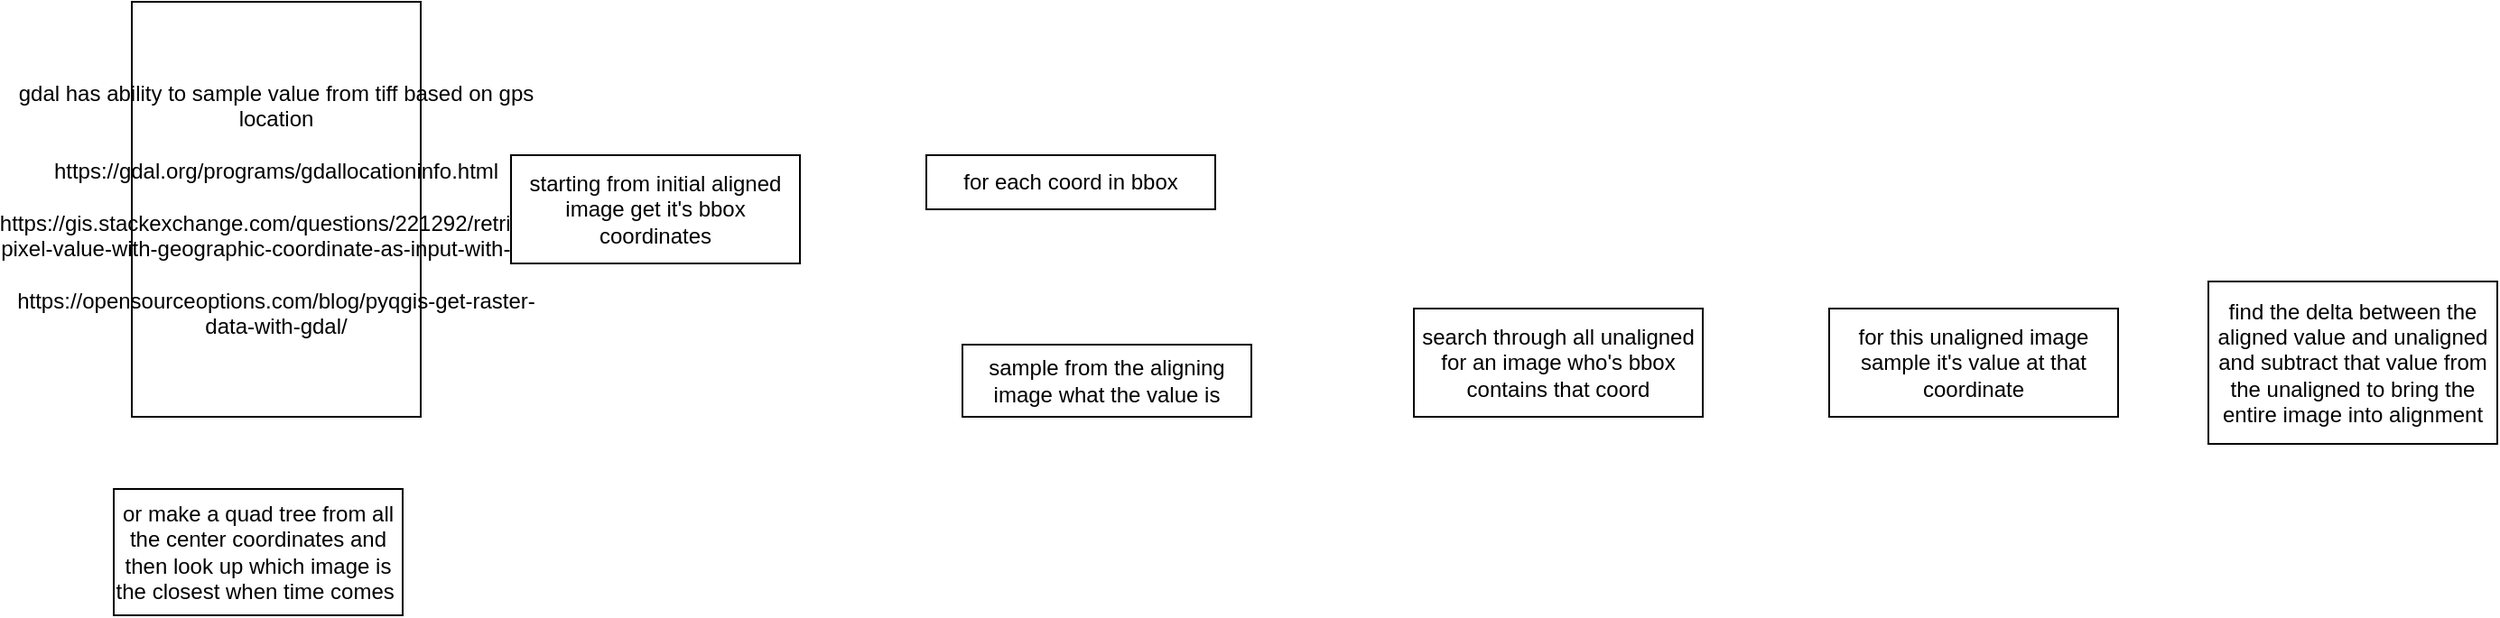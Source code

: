 <mxfile version="21.6.2" type="github">
  <diagram name="Page-1" id="pgbQvvDMkWVgytZyrWOZ">
    <mxGraphModel dx="1364" dy="766" grid="1" gridSize="10" guides="1" tooltips="1" connect="1" arrows="1" fold="1" page="1" pageScale="1" pageWidth="850" pageHeight="1100" math="0" shadow="0">
      <root>
        <mxCell id="0" />
        <mxCell id="1" parent="0" />
        <mxCell id="Y5qJZKl1_hITERiEZTMc-1" value="&lt;div&gt;gdal has ability to sample value from tiff based on gps location&lt;/div&gt;&lt;div&gt;&lt;br&gt;&lt;/div&gt;&lt;div&gt;https://gdal.org/programs/gdallocationinfo.html&lt;/div&gt;&lt;div&gt;&lt;br&gt;&lt;/div&gt;&lt;div&gt;https://gis.stackexchange.com/questions/221292/retrieve-pixel-value-with-geographic-coordinate-as-input-with-gdal&lt;/div&gt;&lt;div&gt;&lt;br&gt;&lt;/div&gt;&lt;div&gt;https://opensourceoptions.com/blog/pyqgis-get-raster-data-with-gdal/&lt;br&gt;&lt;/div&gt;" style="rounded=0;whiteSpace=wrap;html=1;resizeHeight=1;fixedWidth=1;autosize=1;" vertex="1" parent="1">
          <mxGeometry x="340" y="280" width="160" height="230" as="geometry" />
        </mxCell>
        <mxCell id="Y5qJZKl1_hITERiEZTMc-2" value="&lt;div&gt;starting from initial aligned image get it&#39;s bbox coordinates&lt;br&gt;&lt;/div&gt;" style="rounded=0;whiteSpace=wrap;html=1;resizeHeight=1;fixedWidth=1;autosize=1;" vertex="1" parent="1">
          <mxGeometry x="550" y="365" width="160" height="60" as="geometry" />
        </mxCell>
        <mxCell id="Y5qJZKl1_hITERiEZTMc-3" value="search through all unaligned for an image who&#39;s bbox contains that coord" style="rounded=0;whiteSpace=wrap;html=1;resizeHeight=1;fixedWidth=1;autosize=1;" vertex="1" parent="1">
          <mxGeometry x="1050" y="450" width="160" height="60" as="geometry" />
        </mxCell>
        <mxCell id="Y5qJZKl1_hITERiEZTMc-4" value="for each coord in bbox" style="rounded=0;whiteSpace=wrap;html=1;resizeHeight=1;fixedWidth=1;autosize=1;" vertex="1" parent="1">
          <mxGeometry x="780" y="365" width="160" height="30" as="geometry" />
        </mxCell>
        <mxCell id="Y5qJZKl1_hITERiEZTMc-5" value="sample from the aligning image what the value is" style="rounded=0;whiteSpace=wrap;html=1;resizeHeight=1;fixedWidth=1;autosize=1;" vertex="1" parent="1">
          <mxGeometry x="800" y="470" width="160" height="40" as="geometry" />
        </mxCell>
        <mxCell id="Y5qJZKl1_hITERiEZTMc-6" value="for this unaligned image sample it&#39;s value at that coordinate" style="rounded=0;whiteSpace=wrap;html=1;resizeHeight=1;fixedWidth=1;autosize=1;" vertex="1" parent="1">
          <mxGeometry x="1280" y="450" width="160" height="60" as="geometry" />
        </mxCell>
        <mxCell id="Y5qJZKl1_hITERiEZTMc-7" value="&lt;div&gt;find the delta between the aligned value and unaligned&lt;/div&gt;&lt;div&gt;and subtract that value from the unaligned to bring the entire image into alignment&lt;br&gt;&lt;/div&gt;" style="rounded=0;whiteSpace=wrap;html=1;resizeHeight=1;fixedWidth=1;autosize=1;" vertex="1" parent="1">
          <mxGeometry x="1490" y="435" width="160" height="90" as="geometry" />
        </mxCell>
        <mxCell id="Y5qJZKl1_hITERiEZTMc-8" value="or make a quad tree from all the center coordinates and then look up which image is the closest when time comes&amp;nbsp; " style="rounded=0;whiteSpace=wrap;html=1;resizeHeight=1;fixedWidth=1;autosize=1;" vertex="1" parent="1">
          <mxGeometry x="330" y="550" width="160" height="70" as="geometry" />
        </mxCell>
      </root>
    </mxGraphModel>
  </diagram>
</mxfile>
